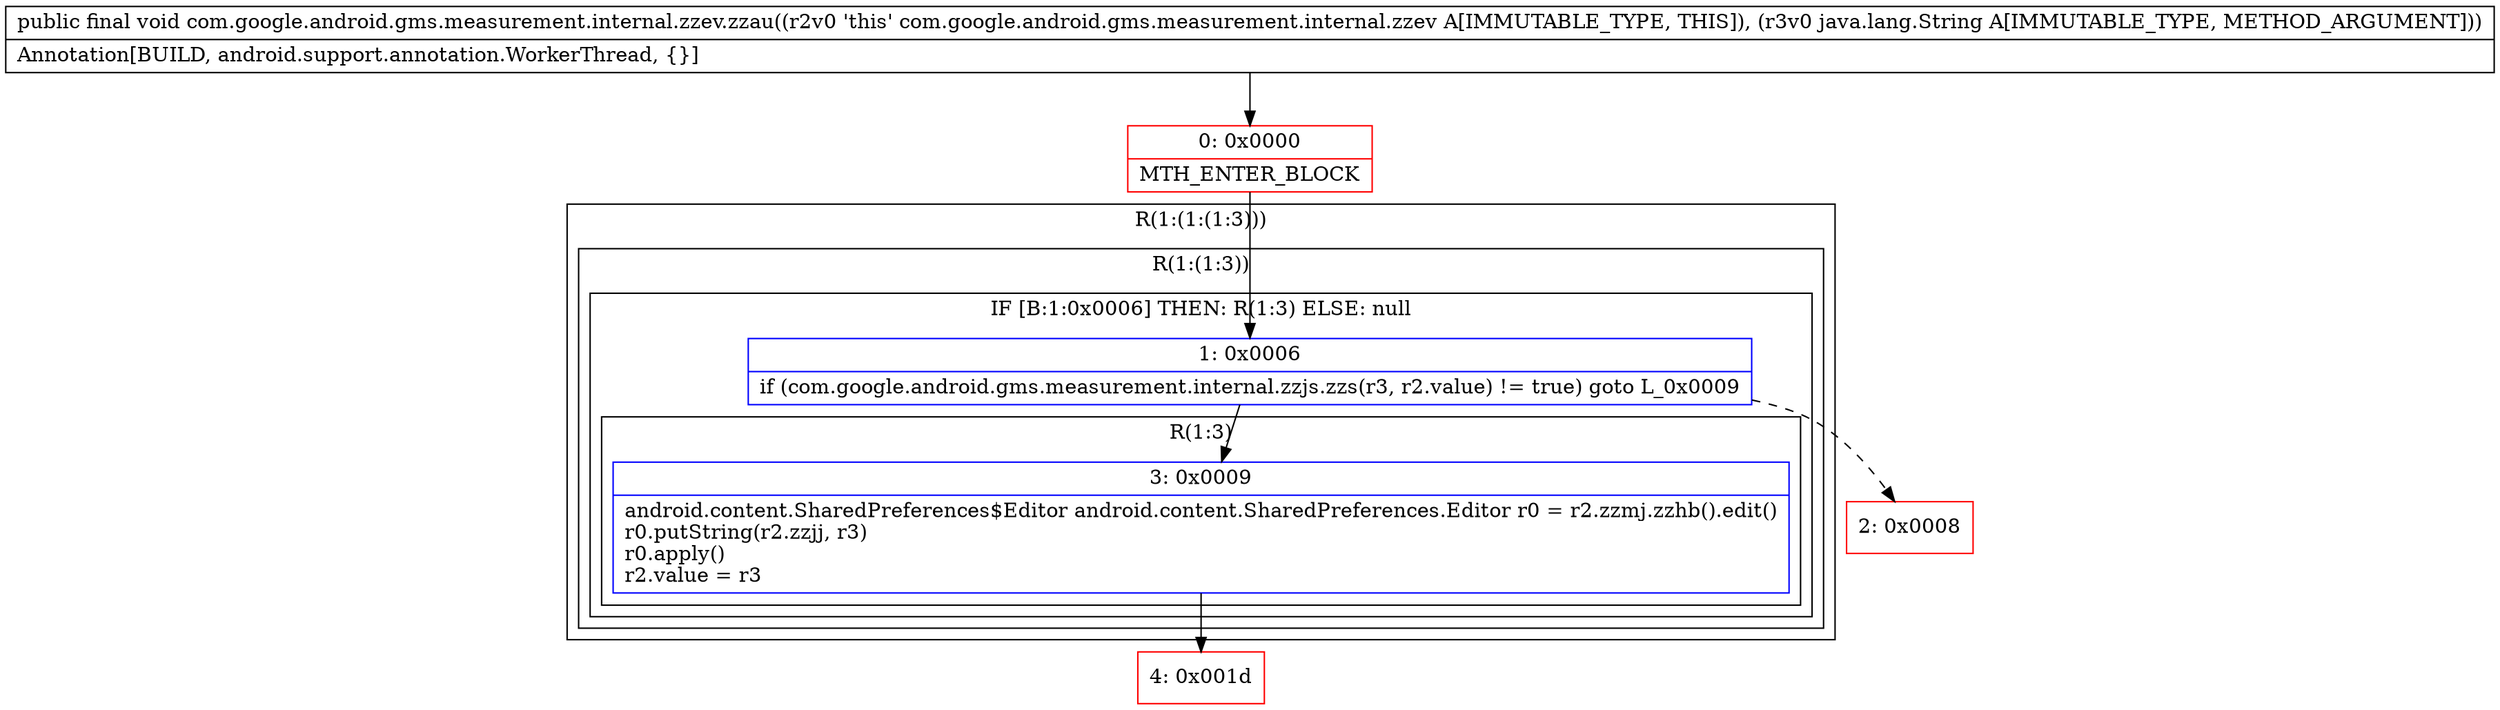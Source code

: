 digraph "CFG forcom.google.android.gms.measurement.internal.zzev.zzau(Ljava\/lang\/String;)V" {
subgraph cluster_Region_1862432529 {
label = "R(1:(1:(1:3)))";
node [shape=record,color=blue];
subgraph cluster_Region_294512455 {
label = "R(1:(1:3))";
node [shape=record,color=blue];
subgraph cluster_IfRegion_50588644 {
label = "IF [B:1:0x0006] THEN: R(1:3) ELSE: null";
node [shape=record,color=blue];
Node_1 [shape=record,label="{1\:\ 0x0006|if (com.google.android.gms.measurement.internal.zzjs.zzs(r3, r2.value) != true) goto L_0x0009\l}"];
subgraph cluster_Region_1443398288 {
label = "R(1:3)";
node [shape=record,color=blue];
Node_3 [shape=record,label="{3\:\ 0x0009|android.content.SharedPreferences$Editor android.content.SharedPreferences.Editor r0 = r2.zzmj.zzhb().edit()\lr0.putString(r2.zzjj, r3)\lr0.apply()\lr2.value = r3\l}"];
}
}
}
}
Node_0 [shape=record,color=red,label="{0\:\ 0x0000|MTH_ENTER_BLOCK\l}"];
Node_2 [shape=record,color=red,label="{2\:\ 0x0008}"];
Node_4 [shape=record,color=red,label="{4\:\ 0x001d}"];
MethodNode[shape=record,label="{public final void com.google.android.gms.measurement.internal.zzev.zzau((r2v0 'this' com.google.android.gms.measurement.internal.zzev A[IMMUTABLE_TYPE, THIS]), (r3v0 java.lang.String A[IMMUTABLE_TYPE, METHOD_ARGUMENT]))  | Annotation[BUILD, android.support.annotation.WorkerThread, \{\}]\l}"];
MethodNode -> Node_0;
Node_1 -> Node_2[style=dashed];
Node_1 -> Node_3;
Node_3 -> Node_4;
Node_0 -> Node_1;
}


